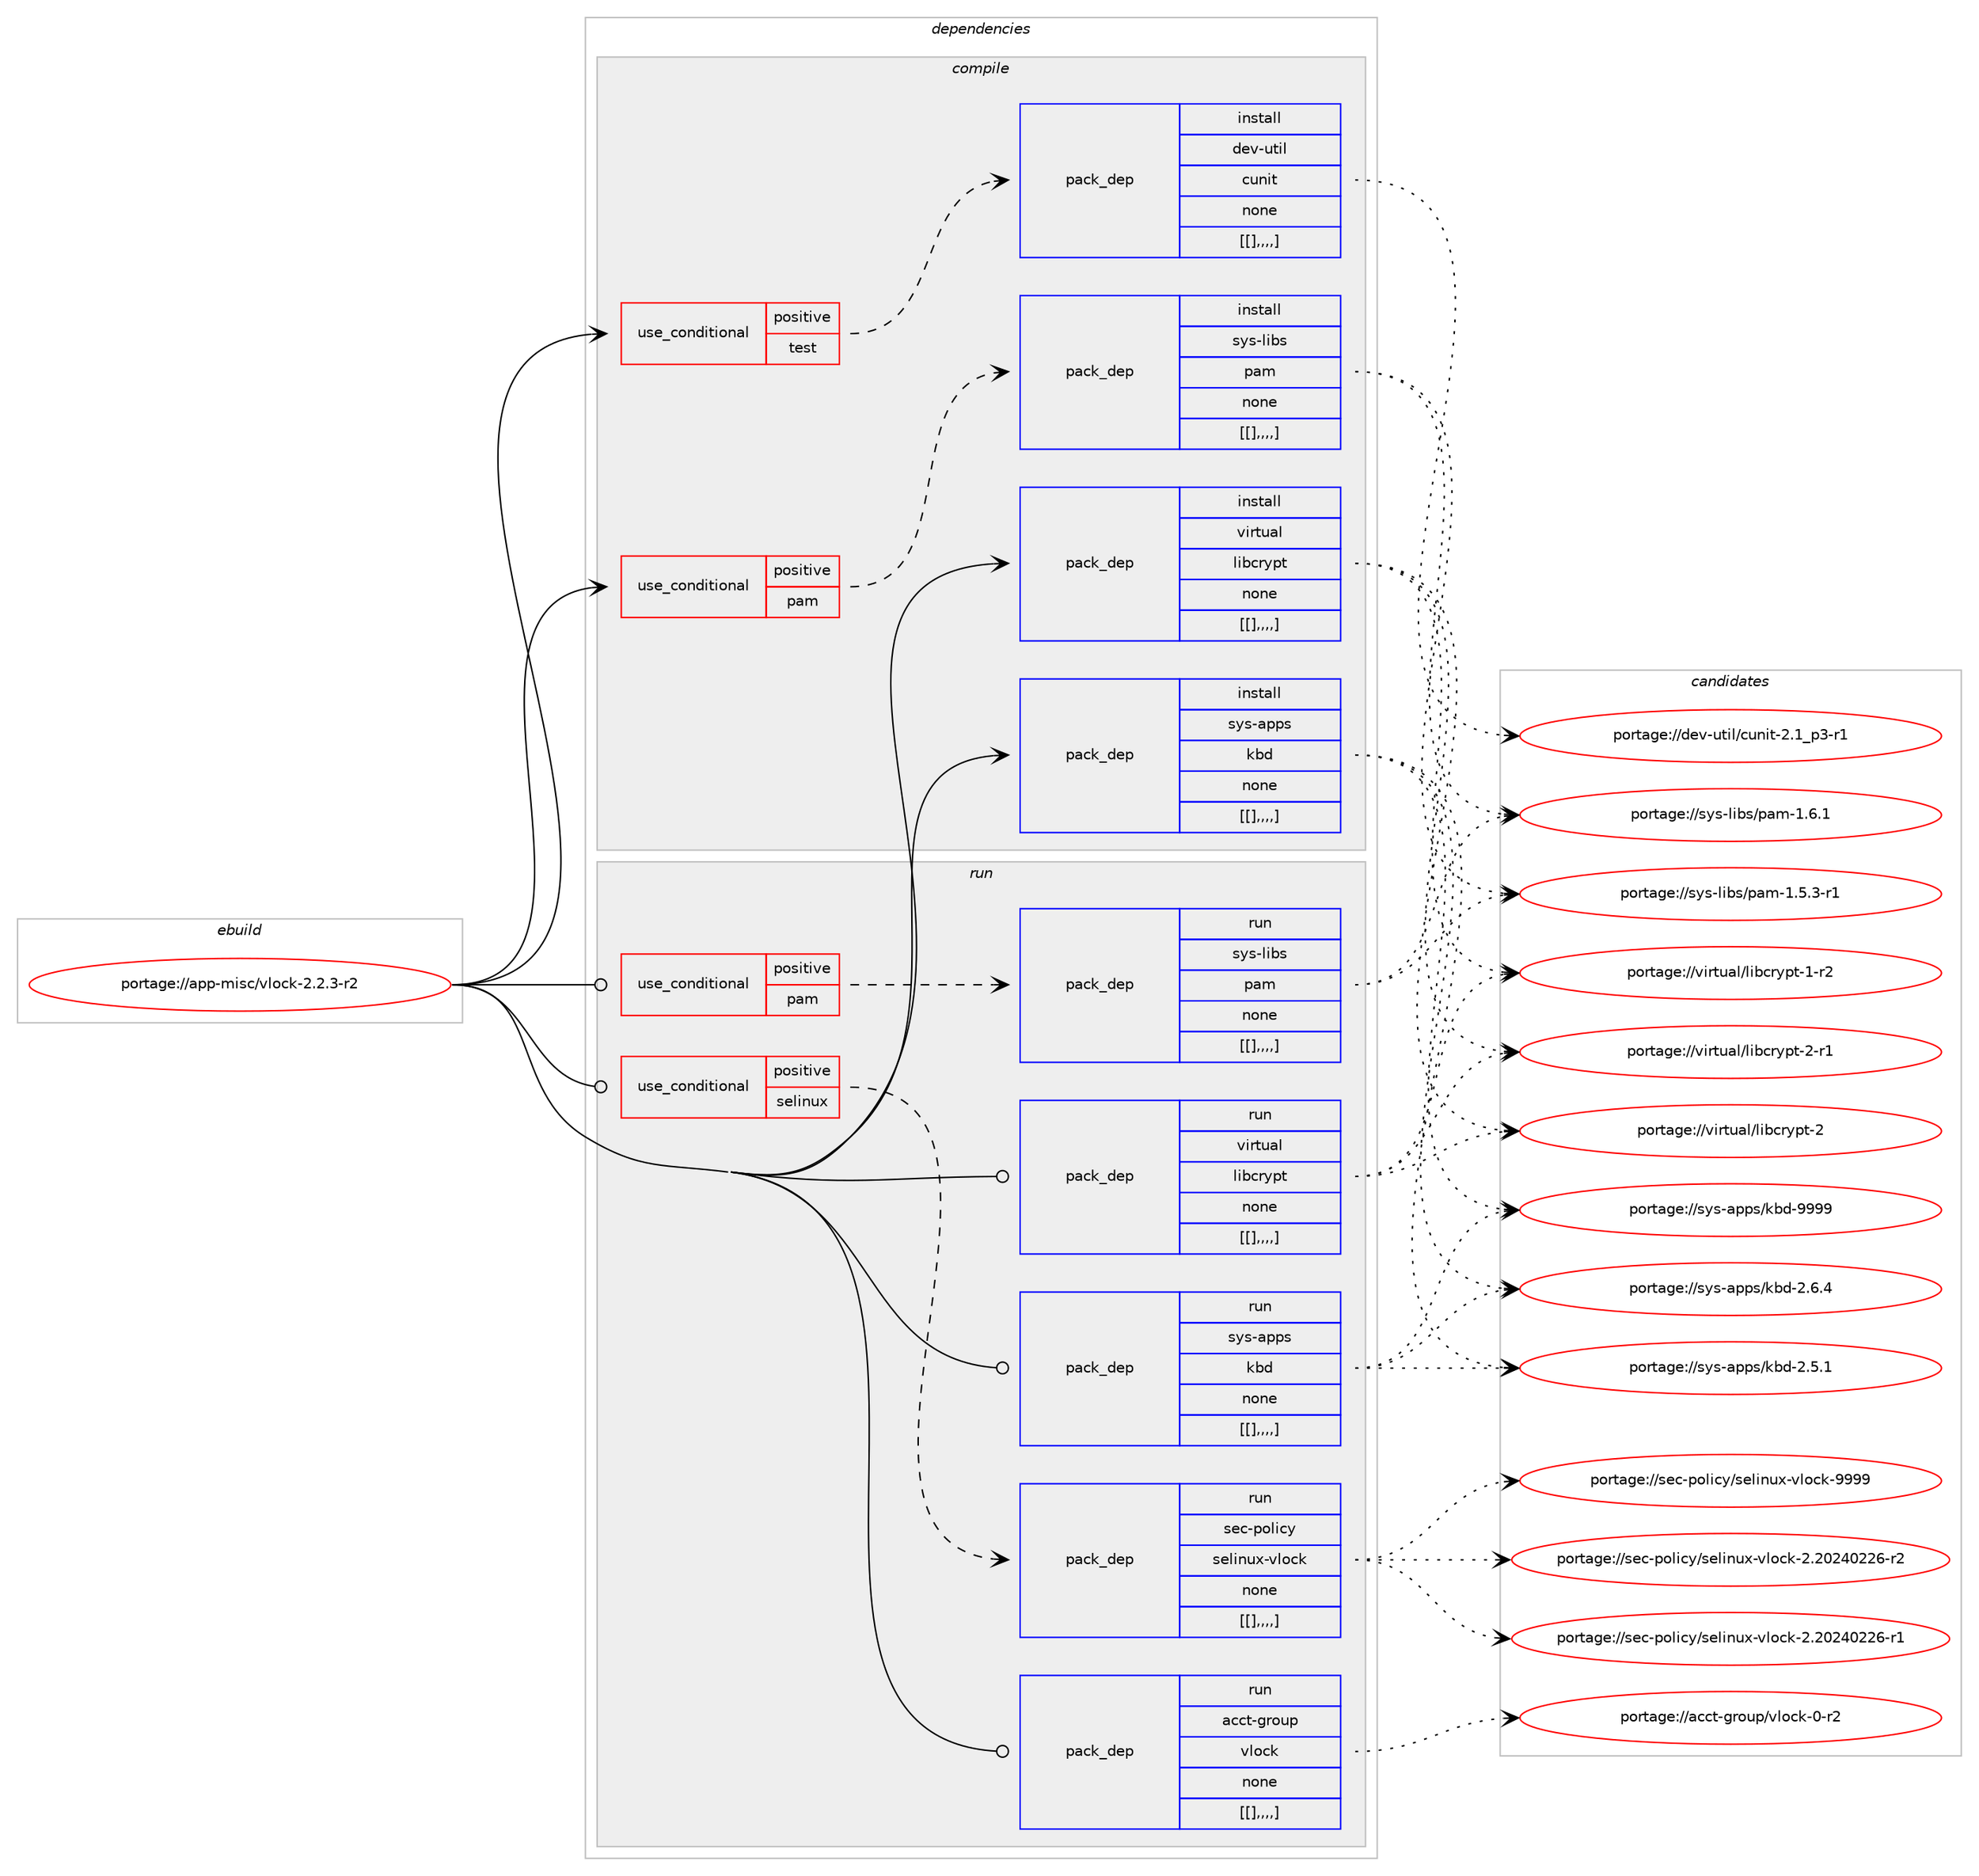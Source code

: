 digraph prolog {

# *************
# Graph options
# *************

newrank=true;
concentrate=true;
compound=true;
graph [rankdir=LR,fontname=Helvetica,fontsize=10,ranksep=1.5];#, ranksep=2.5, nodesep=0.2];
edge  [arrowhead=vee];
node  [fontname=Helvetica,fontsize=10];

# **********
# The ebuild
# **********

subgraph cluster_leftcol {
color=gray;
label=<<i>ebuild</i>>;
id [label="portage://app-misc/vlock-2.2.3-r2", color=red, width=4, href="../app-misc/vlock-2.2.3-r2.svg"];
}

# ****************
# The dependencies
# ****************

subgraph cluster_midcol {
color=gray;
label=<<i>dependencies</i>>;
subgraph cluster_compile {
fillcolor="#eeeeee";
style=filled;
label=<<i>compile</i>>;
subgraph cond13247 {
dependency45225 [label=<<TABLE BORDER="0" CELLBORDER="1" CELLSPACING="0" CELLPADDING="4"><TR><TD ROWSPAN="3" CELLPADDING="10">use_conditional</TD></TR><TR><TD>positive</TD></TR><TR><TD>pam</TD></TR></TABLE>>, shape=none, color=red];
subgraph pack31570 {
dependency45226 [label=<<TABLE BORDER="0" CELLBORDER="1" CELLSPACING="0" CELLPADDING="4" WIDTH="220"><TR><TD ROWSPAN="6" CELLPADDING="30">pack_dep</TD></TR><TR><TD WIDTH="110">install</TD></TR><TR><TD>sys-libs</TD></TR><TR><TD>pam</TD></TR><TR><TD>none</TD></TR><TR><TD>[[],,,,]</TD></TR></TABLE>>, shape=none, color=blue];
}
dependency45225:e -> dependency45226:w [weight=20,style="dashed",arrowhead="vee"];
}
id:e -> dependency45225:w [weight=20,style="solid",arrowhead="vee"];
subgraph cond13248 {
dependency45227 [label=<<TABLE BORDER="0" CELLBORDER="1" CELLSPACING="0" CELLPADDING="4"><TR><TD ROWSPAN="3" CELLPADDING="10">use_conditional</TD></TR><TR><TD>positive</TD></TR><TR><TD>test</TD></TR></TABLE>>, shape=none, color=red];
subgraph pack31571 {
dependency45228 [label=<<TABLE BORDER="0" CELLBORDER="1" CELLSPACING="0" CELLPADDING="4" WIDTH="220"><TR><TD ROWSPAN="6" CELLPADDING="30">pack_dep</TD></TR><TR><TD WIDTH="110">install</TD></TR><TR><TD>dev-util</TD></TR><TR><TD>cunit</TD></TR><TR><TD>none</TD></TR><TR><TD>[[],,,,]</TD></TR></TABLE>>, shape=none, color=blue];
}
dependency45227:e -> dependency45228:w [weight=20,style="dashed",arrowhead="vee"];
}
id:e -> dependency45227:w [weight=20,style="solid",arrowhead="vee"];
subgraph pack31572 {
dependency45229 [label=<<TABLE BORDER="0" CELLBORDER="1" CELLSPACING="0" CELLPADDING="4" WIDTH="220"><TR><TD ROWSPAN="6" CELLPADDING="30">pack_dep</TD></TR><TR><TD WIDTH="110">install</TD></TR><TR><TD>virtual</TD></TR><TR><TD>libcrypt</TD></TR><TR><TD>none</TD></TR><TR><TD>[[],,,,]</TD></TR></TABLE>>, shape=none, color=blue];
}
id:e -> dependency45229:w [weight=20,style="solid",arrowhead="vee"];
subgraph pack31573 {
dependency45230 [label=<<TABLE BORDER="0" CELLBORDER="1" CELLSPACING="0" CELLPADDING="4" WIDTH="220"><TR><TD ROWSPAN="6" CELLPADDING="30">pack_dep</TD></TR><TR><TD WIDTH="110">install</TD></TR><TR><TD>sys-apps</TD></TR><TR><TD>kbd</TD></TR><TR><TD>none</TD></TR><TR><TD>[[],,,,]</TD></TR></TABLE>>, shape=none, color=blue];
}
id:e -> dependency45230:w [weight=20,style="solid",arrowhead="vee"];
}
subgraph cluster_compileandrun {
fillcolor="#eeeeee";
style=filled;
label=<<i>compile and run</i>>;
}
subgraph cluster_run {
fillcolor="#eeeeee";
style=filled;
label=<<i>run</i>>;
subgraph cond13249 {
dependency45231 [label=<<TABLE BORDER="0" CELLBORDER="1" CELLSPACING="0" CELLPADDING="4"><TR><TD ROWSPAN="3" CELLPADDING="10">use_conditional</TD></TR><TR><TD>positive</TD></TR><TR><TD>pam</TD></TR></TABLE>>, shape=none, color=red];
subgraph pack31574 {
dependency45232 [label=<<TABLE BORDER="0" CELLBORDER="1" CELLSPACING="0" CELLPADDING="4" WIDTH="220"><TR><TD ROWSPAN="6" CELLPADDING="30">pack_dep</TD></TR><TR><TD WIDTH="110">run</TD></TR><TR><TD>sys-libs</TD></TR><TR><TD>pam</TD></TR><TR><TD>none</TD></TR><TR><TD>[[],,,,]</TD></TR></TABLE>>, shape=none, color=blue];
}
dependency45231:e -> dependency45232:w [weight=20,style="dashed",arrowhead="vee"];
}
id:e -> dependency45231:w [weight=20,style="solid",arrowhead="odot"];
subgraph cond13250 {
dependency45233 [label=<<TABLE BORDER="0" CELLBORDER="1" CELLSPACING="0" CELLPADDING="4"><TR><TD ROWSPAN="3" CELLPADDING="10">use_conditional</TD></TR><TR><TD>positive</TD></TR><TR><TD>selinux</TD></TR></TABLE>>, shape=none, color=red];
subgraph pack31575 {
dependency45234 [label=<<TABLE BORDER="0" CELLBORDER="1" CELLSPACING="0" CELLPADDING="4" WIDTH="220"><TR><TD ROWSPAN="6" CELLPADDING="30">pack_dep</TD></TR><TR><TD WIDTH="110">run</TD></TR><TR><TD>sec-policy</TD></TR><TR><TD>selinux-vlock</TD></TR><TR><TD>none</TD></TR><TR><TD>[[],,,,]</TD></TR></TABLE>>, shape=none, color=blue];
}
dependency45233:e -> dependency45234:w [weight=20,style="dashed",arrowhead="vee"];
}
id:e -> dependency45233:w [weight=20,style="solid",arrowhead="odot"];
subgraph pack31576 {
dependency45235 [label=<<TABLE BORDER="0" CELLBORDER="1" CELLSPACING="0" CELLPADDING="4" WIDTH="220"><TR><TD ROWSPAN="6" CELLPADDING="30">pack_dep</TD></TR><TR><TD WIDTH="110">run</TD></TR><TR><TD>acct-group</TD></TR><TR><TD>vlock</TD></TR><TR><TD>none</TD></TR><TR><TD>[[],,,,]</TD></TR></TABLE>>, shape=none, color=blue];
}
id:e -> dependency45235:w [weight=20,style="solid",arrowhead="odot"];
subgraph pack31577 {
dependency45236 [label=<<TABLE BORDER="0" CELLBORDER="1" CELLSPACING="0" CELLPADDING="4" WIDTH="220"><TR><TD ROWSPAN="6" CELLPADDING="30">pack_dep</TD></TR><TR><TD WIDTH="110">run</TD></TR><TR><TD>virtual</TD></TR><TR><TD>libcrypt</TD></TR><TR><TD>none</TD></TR><TR><TD>[[],,,,]</TD></TR></TABLE>>, shape=none, color=blue];
}
id:e -> dependency45236:w [weight=20,style="solid",arrowhead="odot"];
subgraph pack31578 {
dependency45237 [label=<<TABLE BORDER="0" CELLBORDER="1" CELLSPACING="0" CELLPADDING="4" WIDTH="220"><TR><TD ROWSPAN="6" CELLPADDING="30">pack_dep</TD></TR><TR><TD WIDTH="110">run</TD></TR><TR><TD>sys-apps</TD></TR><TR><TD>kbd</TD></TR><TR><TD>none</TD></TR><TR><TD>[[],,,,]</TD></TR></TABLE>>, shape=none, color=blue];
}
id:e -> dependency45237:w [weight=20,style="solid",arrowhead="odot"];
}
}

# **************
# The candidates
# **************

subgraph cluster_choices {
rank=same;
color=gray;
label=<<i>candidates</i>>;

subgraph choice31570 {
color=black;
nodesep=1;
choice11512111545108105981154711297109454946544649 [label="portage://sys-libs/pam-1.6.1", color=red, width=4,href="../sys-libs/pam-1.6.1.svg"];
choice115121115451081059811547112971094549465346514511449 [label="portage://sys-libs/pam-1.5.3-r1", color=red, width=4,href="../sys-libs/pam-1.5.3-r1.svg"];
dependency45226:e -> choice11512111545108105981154711297109454946544649:w [style=dotted,weight="100"];
dependency45226:e -> choice115121115451081059811547112971094549465346514511449:w [style=dotted,weight="100"];
}
subgraph choice31571 {
color=black;
nodesep=1;
choice1001011184511711610510847991171101051164550464995112514511449 [label="portage://dev-util/cunit-2.1_p3-r1", color=red, width=4,href="../dev-util/cunit-2.1_p3-r1.svg"];
dependency45228:e -> choice1001011184511711610510847991171101051164550464995112514511449:w [style=dotted,weight="100"];
}
subgraph choice31572 {
color=black;
nodesep=1;
choice1181051141161179710847108105989911412111211645504511449 [label="portage://virtual/libcrypt-2-r1", color=red, width=4,href="../virtual/libcrypt-2-r1.svg"];
choice118105114116117971084710810598991141211121164550 [label="portage://virtual/libcrypt-2", color=red, width=4,href="../virtual/libcrypt-2.svg"];
choice1181051141161179710847108105989911412111211645494511450 [label="portage://virtual/libcrypt-1-r2", color=red, width=4,href="../virtual/libcrypt-1-r2.svg"];
dependency45229:e -> choice1181051141161179710847108105989911412111211645504511449:w [style=dotted,weight="100"];
dependency45229:e -> choice118105114116117971084710810598991141211121164550:w [style=dotted,weight="100"];
dependency45229:e -> choice1181051141161179710847108105989911412111211645494511450:w [style=dotted,weight="100"];
}
subgraph choice31573 {
color=black;
nodesep=1;
choice115121115459711211211547107981004557575757 [label="portage://sys-apps/kbd-9999", color=red, width=4,href="../sys-apps/kbd-9999.svg"];
choice11512111545971121121154710798100455046544652 [label="portage://sys-apps/kbd-2.6.4", color=red, width=4,href="../sys-apps/kbd-2.6.4.svg"];
choice11512111545971121121154710798100455046534649 [label="portage://sys-apps/kbd-2.5.1", color=red, width=4,href="../sys-apps/kbd-2.5.1.svg"];
dependency45230:e -> choice115121115459711211211547107981004557575757:w [style=dotted,weight="100"];
dependency45230:e -> choice11512111545971121121154710798100455046544652:w [style=dotted,weight="100"];
dependency45230:e -> choice11512111545971121121154710798100455046534649:w [style=dotted,weight="100"];
}
subgraph choice31574 {
color=black;
nodesep=1;
choice11512111545108105981154711297109454946544649 [label="portage://sys-libs/pam-1.6.1", color=red, width=4,href="../sys-libs/pam-1.6.1.svg"];
choice115121115451081059811547112971094549465346514511449 [label="portage://sys-libs/pam-1.5.3-r1", color=red, width=4,href="../sys-libs/pam-1.5.3-r1.svg"];
dependency45232:e -> choice11512111545108105981154711297109454946544649:w [style=dotted,weight="100"];
dependency45232:e -> choice115121115451081059811547112971094549465346514511449:w [style=dotted,weight="100"];
}
subgraph choice31575 {
color=black;
nodesep=1;
choice1151019945112111108105991214711510110810511011712045118108111991074557575757 [label="portage://sec-policy/selinux-vlock-9999", color=red, width=4,href="../sec-policy/selinux-vlock-9999.svg"];
choice11510199451121111081059912147115101108105110117120451181081119910745504650485052485050544511450 [label="portage://sec-policy/selinux-vlock-2.20240226-r2", color=red, width=4,href="../sec-policy/selinux-vlock-2.20240226-r2.svg"];
choice11510199451121111081059912147115101108105110117120451181081119910745504650485052485050544511449 [label="portage://sec-policy/selinux-vlock-2.20240226-r1", color=red, width=4,href="../sec-policy/selinux-vlock-2.20240226-r1.svg"];
dependency45234:e -> choice1151019945112111108105991214711510110810511011712045118108111991074557575757:w [style=dotted,weight="100"];
dependency45234:e -> choice11510199451121111081059912147115101108105110117120451181081119910745504650485052485050544511450:w [style=dotted,weight="100"];
dependency45234:e -> choice11510199451121111081059912147115101108105110117120451181081119910745504650485052485050544511449:w [style=dotted,weight="100"];
}
subgraph choice31576 {
color=black;
nodesep=1;
choice97999911645103114111117112471181081119910745484511450 [label="portage://acct-group/vlock-0-r2", color=red, width=4,href="../acct-group/vlock-0-r2.svg"];
dependency45235:e -> choice97999911645103114111117112471181081119910745484511450:w [style=dotted,weight="100"];
}
subgraph choice31577 {
color=black;
nodesep=1;
choice1181051141161179710847108105989911412111211645504511449 [label="portage://virtual/libcrypt-2-r1", color=red, width=4,href="../virtual/libcrypt-2-r1.svg"];
choice118105114116117971084710810598991141211121164550 [label="portage://virtual/libcrypt-2", color=red, width=4,href="../virtual/libcrypt-2.svg"];
choice1181051141161179710847108105989911412111211645494511450 [label="portage://virtual/libcrypt-1-r2", color=red, width=4,href="../virtual/libcrypt-1-r2.svg"];
dependency45236:e -> choice1181051141161179710847108105989911412111211645504511449:w [style=dotted,weight="100"];
dependency45236:e -> choice118105114116117971084710810598991141211121164550:w [style=dotted,weight="100"];
dependency45236:e -> choice1181051141161179710847108105989911412111211645494511450:w [style=dotted,weight="100"];
}
subgraph choice31578 {
color=black;
nodesep=1;
choice115121115459711211211547107981004557575757 [label="portage://sys-apps/kbd-9999", color=red, width=4,href="../sys-apps/kbd-9999.svg"];
choice11512111545971121121154710798100455046544652 [label="portage://sys-apps/kbd-2.6.4", color=red, width=4,href="../sys-apps/kbd-2.6.4.svg"];
choice11512111545971121121154710798100455046534649 [label="portage://sys-apps/kbd-2.5.1", color=red, width=4,href="../sys-apps/kbd-2.5.1.svg"];
dependency45237:e -> choice115121115459711211211547107981004557575757:w [style=dotted,weight="100"];
dependency45237:e -> choice11512111545971121121154710798100455046544652:w [style=dotted,weight="100"];
dependency45237:e -> choice11512111545971121121154710798100455046534649:w [style=dotted,weight="100"];
}
}

}
